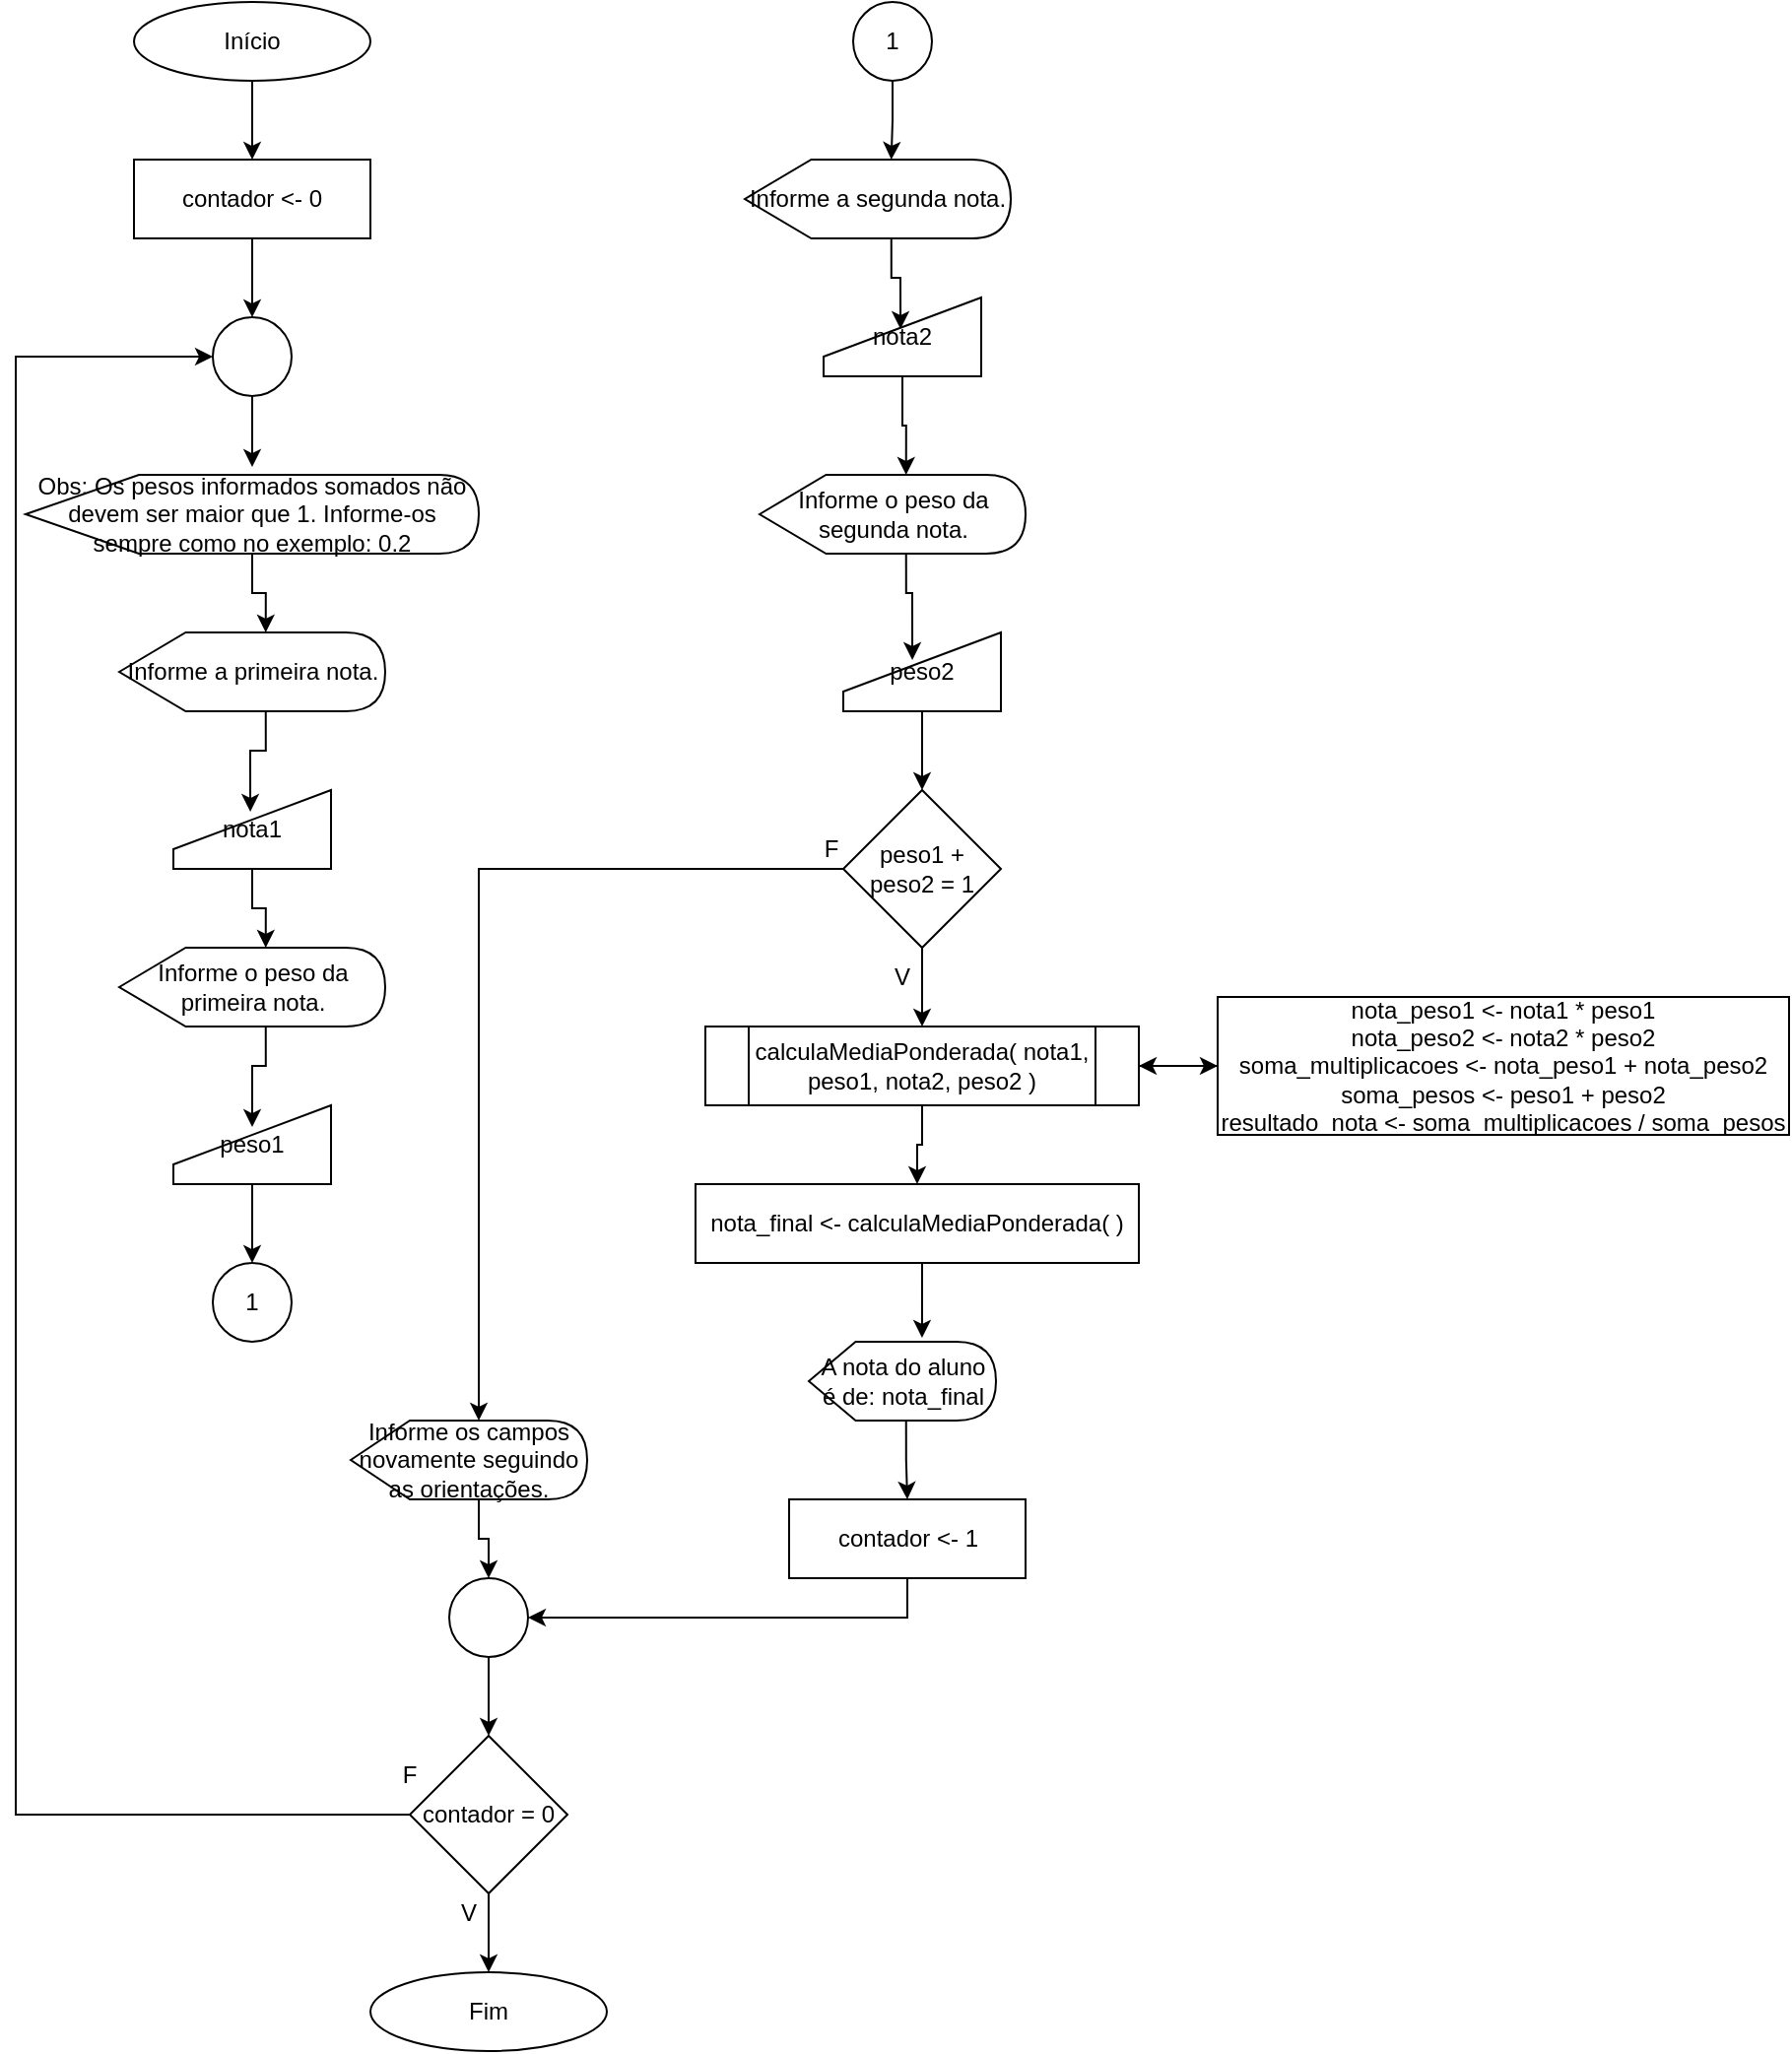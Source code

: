 <mxfile version="14.6.7" type="device"><diagram id="1YTeaypKAEVshGjoEJgW" name="Page-1"><mxGraphModel dx="1108" dy="1623" grid="1" gridSize="10" guides="1" tooltips="1" connect="1" arrows="1" fold="1" page="1" pageScale="1" pageWidth="827" pageHeight="1169" math="0" shadow="0"><root><mxCell id="0"/><mxCell id="1" parent="0"/><mxCell id="jfPKQ9fFzDwtf16EIoGk-3" style="edgeStyle=orthogonalEdgeStyle;rounded=0;orthogonalLoop=1;jettySize=auto;html=1;exitX=0.5;exitY=1;exitDx=0;exitDy=0;entryX=0.5;entryY=0;entryDx=0;entryDy=0;" edge="1" parent="1" source="jfPKQ9fFzDwtf16EIoGk-1" target="jfPKQ9fFzDwtf16EIoGk-2"><mxGeometry relative="1" as="geometry"/></mxCell><mxCell id="jfPKQ9fFzDwtf16EIoGk-1" value="Início" style="ellipse;whiteSpace=wrap;html=1;" vertex="1" parent="1"><mxGeometry x="80" y="-40" width="120" height="40" as="geometry"/></mxCell><mxCell id="jfPKQ9fFzDwtf16EIoGk-48" style="edgeStyle=orthogonalEdgeStyle;rounded=0;orthogonalLoop=1;jettySize=auto;html=1;exitX=0.5;exitY=1;exitDx=0;exitDy=0;entryX=0.5;entryY=0;entryDx=0;entryDy=0;" edge="1" parent="1" source="jfPKQ9fFzDwtf16EIoGk-2" target="jfPKQ9fFzDwtf16EIoGk-47"><mxGeometry relative="1" as="geometry"/></mxCell><mxCell id="jfPKQ9fFzDwtf16EIoGk-2" value="contador &amp;lt;- 0" style="rounded=0;whiteSpace=wrap;html=1;" vertex="1" parent="1"><mxGeometry x="80" y="40" width="120" height="40" as="geometry"/></mxCell><mxCell id="jfPKQ9fFzDwtf16EIoGk-7" style="edgeStyle=orthogonalEdgeStyle;rounded=0;orthogonalLoop=1;jettySize=auto;html=1;exitX=0;exitY=0;exitDx=133.75;exitDy=40;exitPerimeter=0;entryX=0;entryY=0;entryDx=74.375;entryDy=0;entryPerimeter=0;" edge="1" parent="1" source="jfPKQ9fFzDwtf16EIoGk-4" target="jfPKQ9fFzDwtf16EIoGk-6"><mxGeometry relative="1" as="geometry"><Array as="points"><mxPoint x="140" y="240"/><mxPoint x="140" y="260"/><mxPoint x="147" y="260"/></Array></mxGeometry></mxCell><mxCell id="jfPKQ9fFzDwtf16EIoGk-4" value="Obs: Os pesos informados somados não devem ser maior que 1. Informe-os sempre como no exemplo: 0.2" style="shape=display;whiteSpace=wrap;html=1;" vertex="1" parent="1"><mxGeometry x="25" y="200" width="230" height="40" as="geometry"/></mxCell><mxCell id="jfPKQ9fFzDwtf16EIoGk-9" style="edgeStyle=orthogonalEdgeStyle;rounded=0;orthogonalLoop=1;jettySize=auto;html=1;exitX=0;exitY=0;exitDx=74.375;exitDy=40;exitPerimeter=0;entryX=0.488;entryY=0.275;entryDx=0;entryDy=0;entryPerimeter=0;" edge="1" parent="1" source="jfPKQ9fFzDwtf16EIoGk-6" target="jfPKQ9fFzDwtf16EIoGk-8"><mxGeometry relative="1" as="geometry"/></mxCell><mxCell id="jfPKQ9fFzDwtf16EIoGk-6" value="Informe a primeira nota." style="shape=display;whiteSpace=wrap;html=1;" vertex="1" parent="1"><mxGeometry x="72.5" y="280" width="135" height="40" as="geometry"/></mxCell><mxCell id="jfPKQ9fFzDwtf16EIoGk-11" style="edgeStyle=orthogonalEdgeStyle;rounded=0;orthogonalLoop=1;jettySize=auto;html=1;exitX=0.5;exitY=1;exitDx=0;exitDy=0;entryX=0;entryY=0;entryDx=74.375;entryDy=0;entryPerimeter=0;" edge="1" parent="1" source="jfPKQ9fFzDwtf16EIoGk-8" target="jfPKQ9fFzDwtf16EIoGk-10"><mxGeometry relative="1" as="geometry"/></mxCell><mxCell id="jfPKQ9fFzDwtf16EIoGk-8" value="nota1" style="shape=manualInput;whiteSpace=wrap;html=1;" vertex="1" parent="1"><mxGeometry x="100" y="360" width="80" height="40" as="geometry"/></mxCell><mxCell id="jfPKQ9fFzDwtf16EIoGk-13" style="edgeStyle=orthogonalEdgeStyle;rounded=0;orthogonalLoop=1;jettySize=auto;html=1;exitX=0;exitY=0;exitDx=74.375;exitDy=40;exitPerimeter=0;entryX=0.5;entryY=0.275;entryDx=0;entryDy=0;entryPerimeter=0;" edge="1" parent="1" source="jfPKQ9fFzDwtf16EIoGk-10" target="jfPKQ9fFzDwtf16EIoGk-12"><mxGeometry relative="1" as="geometry"/></mxCell><mxCell id="jfPKQ9fFzDwtf16EIoGk-10" value="Informe o peso da primeira nota." style="shape=display;whiteSpace=wrap;html=1;" vertex="1" parent="1"><mxGeometry x="72.5" y="440" width="135" height="40" as="geometry"/></mxCell><mxCell id="jfPKQ9fFzDwtf16EIoGk-23" style="edgeStyle=orthogonalEdgeStyle;rounded=0;orthogonalLoop=1;jettySize=auto;html=1;exitX=0.5;exitY=1;exitDx=0;exitDy=0;entryX=0.5;entryY=0;entryDx=0;entryDy=0;" edge="1" parent="1" source="jfPKQ9fFzDwtf16EIoGk-12" target="jfPKQ9fFzDwtf16EIoGk-22"><mxGeometry relative="1" as="geometry"/></mxCell><mxCell id="jfPKQ9fFzDwtf16EIoGk-12" value="peso1" style="shape=manualInput;whiteSpace=wrap;html=1;" vertex="1" parent="1"><mxGeometry x="100" y="520" width="80" height="40" as="geometry"/></mxCell><mxCell id="jfPKQ9fFzDwtf16EIoGk-17" style="edgeStyle=orthogonalEdgeStyle;rounded=0;orthogonalLoop=1;jettySize=auto;html=1;exitX=0;exitY=0;exitDx=74.375;exitDy=40;exitPerimeter=0;entryX=0.488;entryY=0.4;entryDx=0;entryDy=0;entryPerimeter=0;" edge="1" parent="1" source="jfPKQ9fFzDwtf16EIoGk-14" target="jfPKQ9fFzDwtf16EIoGk-16"><mxGeometry relative="1" as="geometry"/></mxCell><mxCell id="jfPKQ9fFzDwtf16EIoGk-14" value="Informe a segunda nota." style="shape=display;whiteSpace=wrap;html=1;" vertex="1" parent="1"><mxGeometry x="390" y="40" width="135" height="40" as="geometry"/></mxCell><mxCell id="jfPKQ9fFzDwtf16EIoGk-19" style="edgeStyle=orthogonalEdgeStyle;rounded=0;orthogonalLoop=1;jettySize=auto;html=1;exitX=0.5;exitY=1;exitDx=0;exitDy=0;entryX=0;entryY=0;entryDx=74.375;entryDy=0;entryPerimeter=0;" edge="1" parent="1" source="jfPKQ9fFzDwtf16EIoGk-16" target="jfPKQ9fFzDwtf16EIoGk-18"><mxGeometry relative="1" as="geometry"/></mxCell><mxCell id="jfPKQ9fFzDwtf16EIoGk-16" value="nota2" style="shape=manualInput;whiteSpace=wrap;html=1;" vertex="1" parent="1"><mxGeometry x="430" y="110" width="80" height="40" as="geometry"/></mxCell><mxCell id="jfPKQ9fFzDwtf16EIoGk-21" style="edgeStyle=orthogonalEdgeStyle;rounded=0;orthogonalLoop=1;jettySize=auto;html=1;exitX=0;exitY=0;exitDx=74.375;exitDy=40;exitPerimeter=0;entryX=0.438;entryY=0.35;entryDx=0;entryDy=0;entryPerimeter=0;" edge="1" parent="1" source="jfPKQ9fFzDwtf16EIoGk-18" target="jfPKQ9fFzDwtf16EIoGk-20"><mxGeometry relative="1" as="geometry"/></mxCell><mxCell id="jfPKQ9fFzDwtf16EIoGk-18" value="Informe o peso da segunda nota." style="shape=display;whiteSpace=wrap;html=1;" vertex="1" parent="1"><mxGeometry x="397.5" y="200" width="135" height="40" as="geometry"/></mxCell><mxCell id="jfPKQ9fFzDwtf16EIoGk-27" style="edgeStyle=orthogonalEdgeStyle;rounded=0;orthogonalLoop=1;jettySize=auto;html=1;exitX=0.5;exitY=1;exitDx=0;exitDy=0;entryX=0.5;entryY=0;entryDx=0;entryDy=0;" edge="1" parent="1" source="jfPKQ9fFzDwtf16EIoGk-20" target="jfPKQ9fFzDwtf16EIoGk-26"><mxGeometry relative="1" as="geometry"/></mxCell><mxCell id="jfPKQ9fFzDwtf16EIoGk-20" value="peso2" style="shape=manualInput;whiteSpace=wrap;html=1;" vertex="1" parent="1"><mxGeometry x="440" y="280" width="80" height="40" as="geometry"/></mxCell><mxCell id="jfPKQ9fFzDwtf16EIoGk-22" value="1" style="ellipse;whiteSpace=wrap;html=1;aspect=fixed;" vertex="1" parent="1"><mxGeometry x="120" y="600" width="40" height="40" as="geometry"/></mxCell><mxCell id="jfPKQ9fFzDwtf16EIoGk-25" style="edgeStyle=orthogonalEdgeStyle;rounded=0;orthogonalLoop=1;jettySize=auto;html=1;exitX=0.5;exitY=1;exitDx=0;exitDy=0;entryX=0;entryY=0;entryDx=74.375;entryDy=0;entryPerimeter=0;" edge="1" parent="1" source="jfPKQ9fFzDwtf16EIoGk-24" target="jfPKQ9fFzDwtf16EIoGk-14"><mxGeometry relative="1" as="geometry"/></mxCell><mxCell id="jfPKQ9fFzDwtf16EIoGk-24" value="1" style="ellipse;whiteSpace=wrap;html=1;aspect=fixed;" vertex="1" parent="1"><mxGeometry x="445" y="-40" width="40" height="40" as="geometry"/></mxCell><mxCell id="jfPKQ9fFzDwtf16EIoGk-29" style="edgeStyle=orthogonalEdgeStyle;rounded=0;orthogonalLoop=1;jettySize=auto;html=1;exitX=0.5;exitY=1;exitDx=0;exitDy=0;entryX=0.5;entryY=0;entryDx=0;entryDy=0;" edge="1" parent="1" source="jfPKQ9fFzDwtf16EIoGk-26" target="jfPKQ9fFzDwtf16EIoGk-28"><mxGeometry relative="1" as="geometry"/></mxCell><mxCell id="jfPKQ9fFzDwtf16EIoGk-44" style="edgeStyle=orthogonalEdgeStyle;rounded=0;orthogonalLoop=1;jettySize=auto;html=1;exitX=0;exitY=0.5;exitDx=0;exitDy=0;entryX=0;entryY=0;entryDx=65;entryDy=0;entryPerimeter=0;" edge="1" parent="1" source="jfPKQ9fFzDwtf16EIoGk-26" target="jfPKQ9fFzDwtf16EIoGk-42"><mxGeometry relative="1" as="geometry"/></mxCell><mxCell id="jfPKQ9fFzDwtf16EIoGk-26" value="peso1 + peso2 = 1" style="rhombus;whiteSpace=wrap;html=1;" vertex="1" parent="1"><mxGeometry x="440" y="360" width="80" height="80" as="geometry"/></mxCell><mxCell id="jfPKQ9fFzDwtf16EIoGk-69" style="edgeStyle=orthogonalEdgeStyle;rounded=0;orthogonalLoop=1;jettySize=auto;html=1;exitX=1;exitY=0.5;exitDx=0;exitDy=0;entryX=0;entryY=0.5;entryDx=0;entryDy=0;" edge="1" parent="1" source="jfPKQ9fFzDwtf16EIoGk-28" target="jfPKQ9fFzDwtf16EIoGk-52"><mxGeometry relative="1" as="geometry"/></mxCell><mxCell id="jfPKQ9fFzDwtf16EIoGk-72" style="edgeStyle=orthogonalEdgeStyle;rounded=0;orthogonalLoop=1;jettySize=auto;html=1;exitX=0.5;exitY=1;exitDx=0;exitDy=0;entryX=0.5;entryY=0;entryDx=0;entryDy=0;" edge="1" parent="1" source="jfPKQ9fFzDwtf16EIoGk-28" target="jfPKQ9fFzDwtf16EIoGk-71"><mxGeometry relative="1" as="geometry"/></mxCell><mxCell id="jfPKQ9fFzDwtf16EIoGk-28" value="calculaMediaPonderada( nota1, peso1, nota2, peso2 )" style="shape=process;whiteSpace=wrap;html=1;backgroundOutline=1;" vertex="1" parent="1"><mxGeometry x="370" y="480" width="220" height="40" as="geometry"/></mxCell><mxCell id="jfPKQ9fFzDwtf16EIoGk-30" value="F" style="text;html=1;strokeColor=none;fillColor=none;align=center;verticalAlign=middle;whiteSpace=wrap;rounded=0;" vertex="1" parent="1"><mxGeometry x="414" y="380" width="40" height="20" as="geometry"/></mxCell><mxCell id="jfPKQ9fFzDwtf16EIoGk-31" value="V" style="text;html=1;strokeColor=none;fillColor=none;align=center;verticalAlign=middle;whiteSpace=wrap;rounded=0;" vertex="1" parent="1"><mxGeometry x="450" y="445" width="40" height="20" as="geometry"/></mxCell><mxCell id="jfPKQ9fFzDwtf16EIoGk-41" style="edgeStyle=orthogonalEdgeStyle;rounded=0;orthogonalLoop=1;jettySize=auto;html=1;exitX=0;exitY=0;exitDx=49.375;exitDy=40;exitPerimeter=0;entryX=0.5;entryY=0;entryDx=0;entryDy=0;" edge="1" parent="1" source="jfPKQ9fFzDwtf16EIoGk-34" target="jfPKQ9fFzDwtf16EIoGk-40"><mxGeometry relative="1" as="geometry"/></mxCell><mxCell id="jfPKQ9fFzDwtf16EIoGk-34" value="A nota do aluno é de:&amp;nbsp;nota_final" style="shape=display;whiteSpace=wrap;html=1;" vertex="1" parent="1"><mxGeometry x="422.5" y="640" width="95" height="40" as="geometry"/></mxCell><mxCell id="jfPKQ9fFzDwtf16EIoGk-67" style="edgeStyle=orthogonalEdgeStyle;rounded=0;orthogonalLoop=1;jettySize=auto;html=1;exitX=0.5;exitY=1;exitDx=0;exitDy=0;entryX=1;entryY=0.5;entryDx=0;entryDy=0;" edge="1" parent="1" source="jfPKQ9fFzDwtf16EIoGk-40" target="jfPKQ9fFzDwtf16EIoGk-50"><mxGeometry relative="1" as="geometry"/></mxCell><mxCell id="jfPKQ9fFzDwtf16EIoGk-40" value="contador &amp;lt;- 1" style="rounded=0;whiteSpace=wrap;html=1;" vertex="1" parent="1"><mxGeometry x="412.5" y="720" width="120" height="40" as="geometry"/></mxCell><mxCell id="jfPKQ9fFzDwtf16EIoGk-70" style="edgeStyle=orthogonalEdgeStyle;rounded=0;orthogonalLoop=1;jettySize=auto;html=1;exitX=0;exitY=0;exitDx=65;exitDy=40;exitPerimeter=0;entryX=0.5;entryY=0;entryDx=0;entryDy=0;" edge="1" parent="1" source="jfPKQ9fFzDwtf16EIoGk-42" target="jfPKQ9fFzDwtf16EIoGk-50"><mxGeometry relative="1" as="geometry"/></mxCell><mxCell id="jfPKQ9fFzDwtf16EIoGk-42" value="Informe os campos novamente seguindo as orientações." style="shape=display;whiteSpace=wrap;html=1;" vertex="1" parent="1"><mxGeometry x="190" y="680" width="120" height="40" as="geometry"/></mxCell><mxCell id="jfPKQ9fFzDwtf16EIoGk-57" style="edgeStyle=orthogonalEdgeStyle;rounded=0;orthogonalLoop=1;jettySize=auto;html=1;exitX=0;exitY=0.5;exitDx=0;exitDy=0;entryX=0;entryY=0.5;entryDx=0;entryDy=0;" edge="1" parent="1" source="jfPKQ9fFzDwtf16EIoGk-46" target="jfPKQ9fFzDwtf16EIoGk-47"><mxGeometry relative="1" as="geometry"><Array as="points"><mxPoint x="20" y="880"/><mxPoint x="20" y="140"/></Array></mxGeometry></mxCell><mxCell id="jfPKQ9fFzDwtf16EIoGk-64" style="edgeStyle=orthogonalEdgeStyle;rounded=0;orthogonalLoop=1;jettySize=auto;html=1;exitX=0.5;exitY=1;exitDx=0;exitDy=0;entryX=0.5;entryY=0;entryDx=0;entryDy=0;" edge="1" parent="1" source="jfPKQ9fFzDwtf16EIoGk-46" target="jfPKQ9fFzDwtf16EIoGk-62"><mxGeometry relative="1" as="geometry"/></mxCell><mxCell id="jfPKQ9fFzDwtf16EIoGk-46" value="contador = 0" style="rhombus;whiteSpace=wrap;html=1;" vertex="1" parent="1"><mxGeometry x="220" y="840" width="80" height="80" as="geometry"/></mxCell><mxCell id="jfPKQ9fFzDwtf16EIoGk-49" style="edgeStyle=orthogonalEdgeStyle;rounded=0;orthogonalLoop=1;jettySize=auto;html=1;exitX=0.5;exitY=1;exitDx=0;exitDy=0;entryX=0.5;entryY=-0.1;entryDx=0;entryDy=0;entryPerimeter=0;" edge="1" parent="1" source="jfPKQ9fFzDwtf16EIoGk-47" target="jfPKQ9fFzDwtf16EIoGk-4"><mxGeometry relative="1" as="geometry"/></mxCell><mxCell id="jfPKQ9fFzDwtf16EIoGk-47" value="" style="ellipse;whiteSpace=wrap;html=1;aspect=fixed;" vertex="1" parent="1"><mxGeometry x="120" y="120" width="40" height="40" as="geometry"/></mxCell><mxCell id="jfPKQ9fFzDwtf16EIoGk-66" style="edgeStyle=orthogonalEdgeStyle;rounded=0;orthogonalLoop=1;jettySize=auto;html=1;exitX=0.5;exitY=1;exitDx=0;exitDy=0;entryX=0.5;entryY=0;entryDx=0;entryDy=0;" edge="1" parent="1" source="jfPKQ9fFzDwtf16EIoGk-50" target="jfPKQ9fFzDwtf16EIoGk-46"><mxGeometry relative="1" as="geometry"/></mxCell><mxCell id="jfPKQ9fFzDwtf16EIoGk-50" value="" style="ellipse;whiteSpace=wrap;html=1;aspect=fixed;" vertex="1" parent="1"><mxGeometry x="240" y="760" width="40" height="40" as="geometry"/></mxCell><mxCell id="jfPKQ9fFzDwtf16EIoGk-68" style="edgeStyle=orthogonalEdgeStyle;rounded=0;orthogonalLoop=1;jettySize=auto;html=1;exitX=0;exitY=0.5;exitDx=0;exitDy=0;entryX=1;entryY=0.5;entryDx=0;entryDy=0;" edge="1" parent="1" source="jfPKQ9fFzDwtf16EIoGk-52" target="jfPKQ9fFzDwtf16EIoGk-28"><mxGeometry relative="1" as="geometry"/></mxCell><mxCell id="jfPKQ9fFzDwtf16EIoGk-52" value="&lt;div&gt;&lt;span&gt;&#9;&lt;/span&gt;nota_peso1 &amp;lt;- nota1 * peso1&lt;/div&gt;&lt;div&gt;&lt;span&gt;&#9;&lt;/span&gt;nota_peso2 &amp;lt;- nota2 * peso2&lt;/div&gt;&lt;div&gt;&lt;span&gt;&#9;&lt;/span&gt;soma_multiplicacoes &amp;lt;- nota_peso1 + nota_peso2&lt;/div&gt;&lt;div&gt;&lt;span&gt;&#9;&lt;/span&gt;soma_pesos &amp;lt;- peso1 + peso2&lt;/div&gt;&lt;div&gt;&lt;span&gt;&#9;&lt;/span&gt;resultado_nota &amp;lt;- soma_multiplicacoes / soma_pesos&lt;/div&gt;" style="rounded=0;whiteSpace=wrap;html=1;" vertex="1" parent="1"><mxGeometry x="630" y="465" width="290" height="70" as="geometry"/></mxCell><mxCell id="jfPKQ9fFzDwtf16EIoGk-58" value="F" style="text;html=1;strokeColor=none;fillColor=none;align=center;verticalAlign=middle;whiteSpace=wrap;rounded=0;" vertex="1" parent="1"><mxGeometry x="200" y="850" width="40" height="20" as="geometry"/></mxCell><mxCell id="jfPKQ9fFzDwtf16EIoGk-59" value="V" style="text;html=1;strokeColor=none;fillColor=none;align=center;verticalAlign=middle;whiteSpace=wrap;rounded=0;" vertex="1" parent="1"><mxGeometry x="230" y="920" width="40" height="20" as="geometry"/></mxCell><mxCell id="jfPKQ9fFzDwtf16EIoGk-62" value="Fim" style="ellipse;whiteSpace=wrap;html=1;" vertex="1" parent="1"><mxGeometry x="200" y="960" width="120" height="40" as="geometry"/></mxCell><mxCell id="jfPKQ9fFzDwtf16EIoGk-73" style="edgeStyle=orthogonalEdgeStyle;rounded=0;orthogonalLoop=1;jettySize=auto;html=1;exitX=0.5;exitY=1;exitDx=0;exitDy=0;entryX=0.605;entryY=-0.05;entryDx=0;entryDy=0;entryPerimeter=0;" edge="1" parent="1" source="jfPKQ9fFzDwtf16EIoGk-71" target="jfPKQ9fFzDwtf16EIoGk-34"><mxGeometry relative="1" as="geometry"/></mxCell><mxCell id="jfPKQ9fFzDwtf16EIoGk-71" value="&lt;span&gt;nota_final &amp;lt;- calculaMediaPonderada( )&lt;/span&gt;" style="rounded=0;whiteSpace=wrap;html=1;" vertex="1" parent="1"><mxGeometry x="365" y="560" width="225" height="40" as="geometry"/></mxCell></root></mxGraphModel></diagram></mxfile>